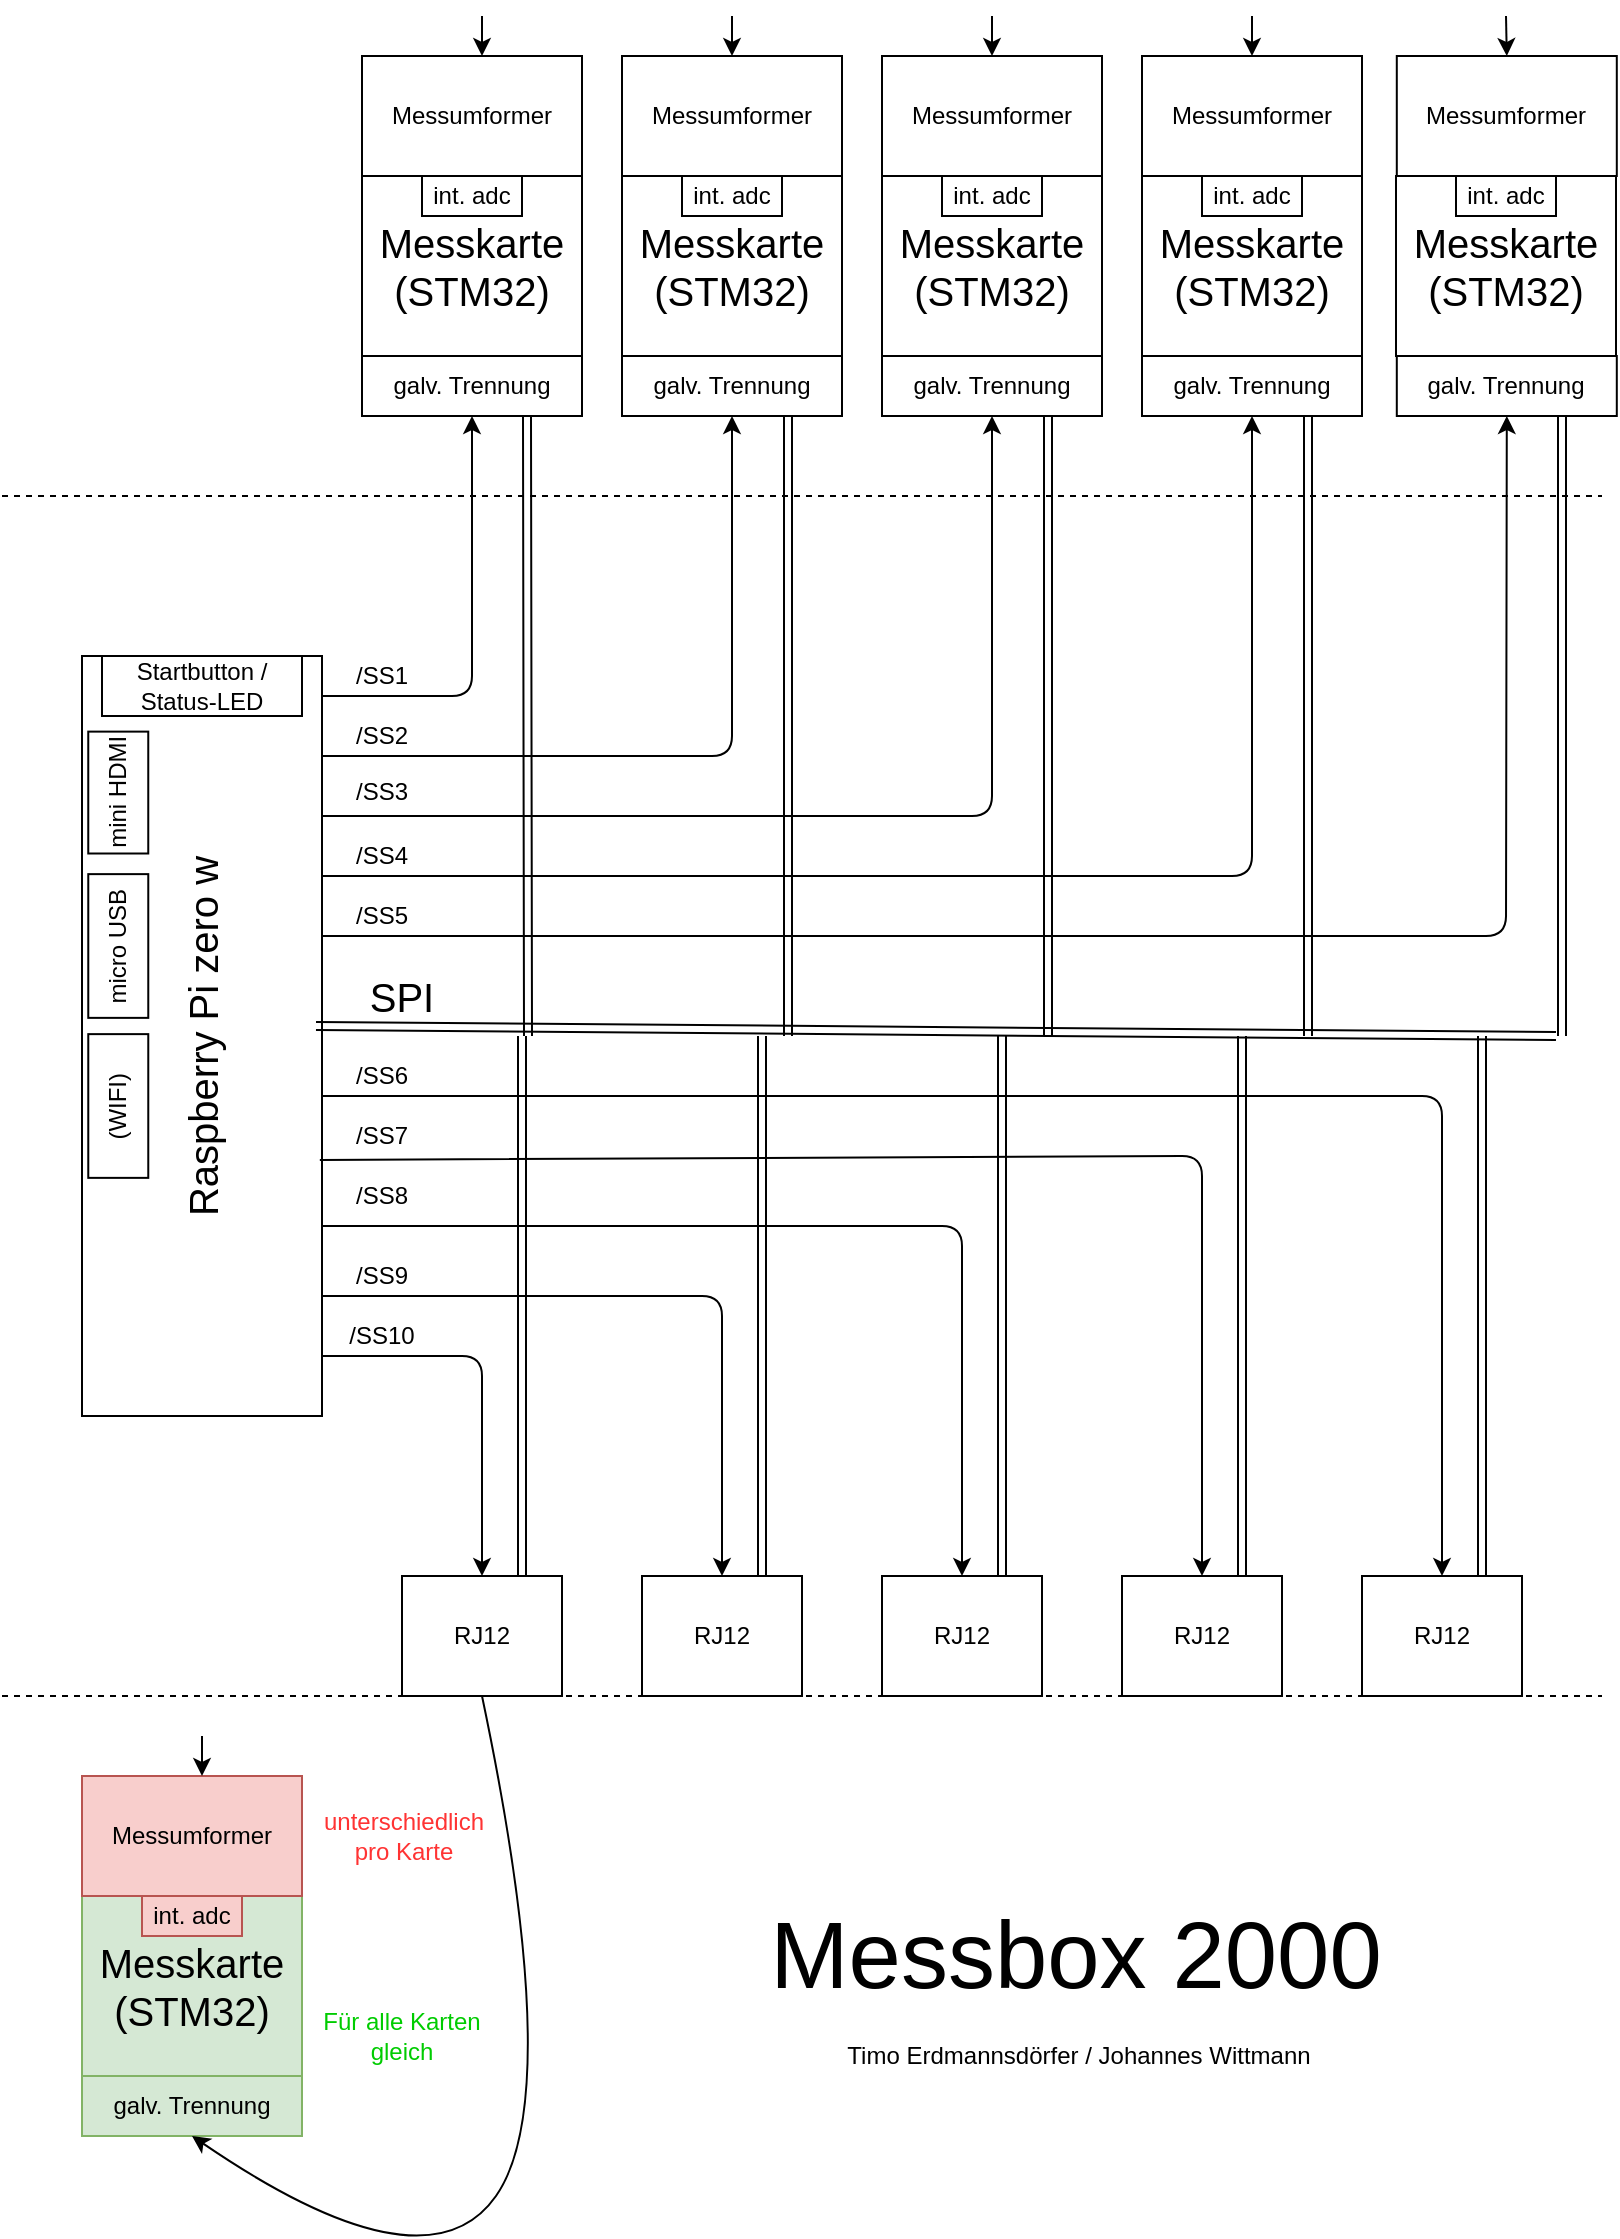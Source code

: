 <mxfile version="12.6.4"><diagram id="prtHgNgQTEPvFCAcTncT" name="Page-1"><mxGraphModel dx="1422" dy="1963" grid="1" gridSize="10" guides="1" tooltips="1" connect="1" arrows="1" fold="1" page="1" pageScale="1" pageWidth="827" pageHeight="1169" math="0" shadow="0"><root><mxCell id="0"/><mxCell id="1" parent="0"/><mxCell id="gG7CMBqufZaWbZi5i9m6-2" value="&lt;font style=&quot;font-size: 20px&quot;&gt;Raspberry Pi zero w&lt;/font&gt;" style="rounded=0;whiteSpace=wrap;html=1;rotation=-90;" parent="1" vertex="1"><mxGeometry x="-72" y="-690" width="380" height="120" as="geometry"/></mxCell><mxCell id="gG7CMBqufZaWbZi5i9m6-3" value="&lt;font style=&quot;font-size: 20px&quot;&gt;Messkarte&lt;br&gt;(STM32)&lt;/font&gt;" style="rounded=0;whiteSpace=wrap;html=1;" parent="1" vertex="1"><mxGeometry x="198" y="-1060" width="110" height="90" as="geometry"/></mxCell><mxCell id="gG7CMBqufZaWbZi5i9m6-21" value="" style="shape=link;html=1;" parent="1" edge="1"><mxGeometry width="50" height="50" relative="1" as="geometry"><mxPoint x="175" y="-635" as="sourcePoint"/><mxPoint x="795" y="-630" as="targetPoint"/></mxGeometry></mxCell><mxCell id="gG7CMBqufZaWbZi5i9m6-24" value="&lt;font style=&quot;font-size: 20px&quot;&gt;Messkarte&lt;br&gt;(STM32)&lt;/font&gt;" style="rounded=0;whiteSpace=wrap;html=1;" parent="1" vertex="1"><mxGeometry x="328" y="-1060" width="110" height="90" as="geometry"/></mxCell><mxCell id="gG7CMBqufZaWbZi5i9m6-25" value="" style="shape=link;html=1;" parent="1" edge="1"><mxGeometry width="50" height="50" relative="1" as="geometry"><mxPoint x="411" y="-630" as="sourcePoint"/><mxPoint x="411" y="-940" as="targetPoint"/></mxGeometry></mxCell><mxCell id="gG7CMBqufZaWbZi5i9m6-26" value="&lt;font style=&quot;font-size: 20px&quot;&gt;Messkarte&lt;br&gt;(STM32)&lt;/font&gt;" style="rounded=0;whiteSpace=wrap;html=1;" parent="1" vertex="1"><mxGeometry x="458" y="-1060" width="110" height="90" as="geometry"/></mxCell><mxCell id="gG7CMBqufZaWbZi5i9m6-27" value="" style="shape=link;html=1;" parent="1" edge="1"><mxGeometry width="50" height="50" relative="1" as="geometry"><mxPoint x="541" y="-630" as="sourcePoint"/><mxPoint x="541" y="-940" as="targetPoint"/></mxGeometry></mxCell><mxCell id="gG7CMBqufZaWbZi5i9m6-28" value="&lt;font style=&quot;font-size: 20px&quot;&gt;Messkarte&lt;br&gt;(STM32)&lt;/font&gt;" style="rounded=0;whiteSpace=wrap;html=1;" parent="1" vertex="1"><mxGeometry x="588" y="-1060" width="110" height="90" as="geometry"/></mxCell><mxCell id="gG7CMBqufZaWbZi5i9m6-29" value="" style="shape=link;html=1;" parent="1" edge="1"><mxGeometry width="50" height="50" relative="1" as="geometry"><mxPoint x="671" y="-630" as="sourcePoint"/><mxPoint x="671" y="-940" as="targetPoint"/></mxGeometry></mxCell><mxCell id="gG7CMBqufZaWbZi5i9m6-30" value="&lt;font style=&quot;font-size: 20px&quot;&gt;Messkarte&lt;br&gt;(STM32)&lt;/font&gt;" style="rounded=0;whiteSpace=wrap;html=1;" parent="1" vertex="1"><mxGeometry x="715" y="-1060" width="110" height="90" as="geometry"/></mxCell><mxCell id="gG7CMBqufZaWbZi5i9m6-31" value="" style="shape=link;html=1;" parent="1" edge="1"><mxGeometry width="50" height="50" relative="1" as="geometry"><mxPoint x="798" y="-630" as="sourcePoint"/><mxPoint x="798" y="-940" as="targetPoint"/></mxGeometry></mxCell><mxCell id="gG7CMBqufZaWbZi5i9m6-34" value="galv. Trennung" style="rounded=0;whiteSpace=wrap;html=1;" parent="1" vertex="1"><mxGeometry x="198" y="-970" width="110" height="30" as="geometry"/></mxCell><mxCell id="gG7CMBqufZaWbZi5i9m6-35" value="galv. Trennung" style="rounded=0;whiteSpace=wrap;html=1;" parent="1" vertex="1"><mxGeometry x="328" y="-970" width="110" height="30" as="geometry"/></mxCell><mxCell id="gG7CMBqufZaWbZi5i9m6-36" value="galv. Trennung" style="rounded=0;whiteSpace=wrap;html=1;" parent="1" vertex="1"><mxGeometry x="458" y="-970" width="110" height="30" as="geometry"/></mxCell><mxCell id="gG7CMBqufZaWbZi5i9m6-37" value="galv. Trennung" style="rounded=0;whiteSpace=wrap;html=1;" parent="1" vertex="1"><mxGeometry x="588" y="-970" width="110" height="30" as="geometry"/></mxCell><mxCell id="gG7CMBqufZaWbZi5i9m6-38" value="galv. Trennung" style="rounded=0;whiteSpace=wrap;html=1;" parent="1" vertex="1"><mxGeometry x="715.4" y="-970" width="110" height="30" as="geometry"/></mxCell><mxCell id="gG7CMBqufZaWbZi5i9m6-39" value="Messumformer" style="rounded=0;whiteSpace=wrap;html=1;" parent="1" vertex="1"><mxGeometry x="198" y="-1120" width="110" height="60" as="geometry"/></mxCell><mxCell id="gG7CMBqufZaWbZi5i9m6-40" value="Messumformer" style="rounded=0;whiteSpace=wrap;html=1;" parent="1" vertex="1"><mxGeometry x="328" y="-1120" width="110" height="60" as="geometry"/></mxCell><mxCell id="gG7CMBqufZaWbZi5i9m6-41" value="Messumformer" style="rounded=0;whiteSpace=wrap;html=1;" parent="1" vertex="1"><mxGeometry x="458" y="-1120" width="110" height="60" as="geometry"/></mxCell><mxCell id="gG7CMBqufZaWbZi5i9m6-42" value="Messumformer" style="rounded=0;whiteSpace=wrap;html=1;" parent="1" vertex="1"><mxGeometry x="715.4" y="-1120" width="110" height="60" as="geometry"/></mxCell><mxCell id="gG7CMBqufZaWbZi5i9m6-43" value="Messumformer" style="rounded=0;whiteSpace=wrap;html=1;" parent="1" vertex="1"><mxGeometry x="588" y="-1120" width="110" height="60" as="geometry"/></mxCell><mxCell id="gG7CMBqufZaWbZi5i9m6-44" value="int. adc" style="rounded=0;whiteSpace=wrap;html=1;" parent="1" vertex="1"><mxGeometry x="488" y="-1060" width="50" height="20" as="geometry"/></mxCell><mxCell id="gG7CMBqufZaWbZi5i9m6-45" value="int. adc" style="rounded=0;whiteSpace=wrap;html=1;" parent="1" vertex="1"><mxGeometry x="358" y="-1060" width="50" height="20" as="geometry"/></mxCell><mxCell id="gG7CMBqufZaWbZi5i9m6-46" value="int. adc" style="rounded=0;whiteSpace=wrap;html=1;" parent="1" vertex="1"><mxGeometry x="228" y="-1060" width="50" height="20" as="geometry"/></mxCell><mxCell id="gG7CMBqufZaWbZi5i9m6-47" value="int. adc" style="rounded=0;whiteSpace=wrap;html=1;" parent="1" vertex="1"><mxGeometry x="618" y="-1060" width="50" height="20" as="geometry"/></mxCell><mxCell id="gG7CMBqufZaWbZi5i9m6-48" value="int. adc" style="rounded=0;whiteSpace=wrap;html=1;" parent="1" vertex="1"><mxGeometry x="745" y="-1060" width="50" height="20" as="geometry"/></mxCell><mxCell id="gG7CMBqufZaWbZi5i9m6-52" value="" style="endArrow=classic;html=1;entryX=0.5;entryY=1;entryDx=0;entryDy=0;" parent="1" target="gG7CMBqufZaWbZi5i9m6-34" edge="1"><mxGeometry width="50" height="50" relative="1" as="geometry"><mxPoint x="178" y="-800" as="sourcePoint"/><mxPoint x="228" y="-850" as="targetPoint"/><Array as="points"><mxPoint x="253" y="-800"/></Array></mxGeometry></mxCell><mxCell id="gG7CMBqufZaWbZi5i9m6-53" value="" style="endArrow=classic;html=1;entryX=0.5;entryY=1;entryDx=0;entryDy=0;" parent="1" target="gG7CMBqufZaWbZi5i9m6-35" edge="1"><mxGeometry width="50" height="50" relative="1" as="geometry"><mxPoint x="178" y="-770" as="sourcePoint"/><mxPoint x="228" y="-820" as="targetPoint"/><Array as="points"><mxPoint x="383" y="-770"/></Array></mxGeometry></mxCell><mxCell id="gG7CMBqufZaWbZi5i9m6-54" value="" style="endArrow=classic;html=1;entryX=0.5;entryY=1;entryDx=0;entryDy=0;" parent="1" target="gG7CMBqufZaWbZi5i9m6-36" edge="1"><mxGeometry width="50" height="50" relative="1" as="geometry"><mxPoint x="178" y="-740" as="sourcePoint"/><mxPoint x="228" y="-790" as="targetPoint"/><Array as="points"><mxPoint x="513" y="-740"/></Array></mxGeometry></mxCell><mxCell id="gG7CMBqufZaWbZi5i9m6-55" value="" style="endArrow=classic;html=1;entryX=0.5;entryY=1;entryDx=0;entryDy=0;" parent="1" target="gG7CMBqufZaWbZi5i9m6-37" edge="1"><mxGeometry width="50" height="50" relative="1" as="geometry"><mxPoint x="178" y="-710" as="sourcePoint"/><mxPoint x="228" y="-760" as="targetPoint"/><Array as="points"><mxPoint x="643" y="-710"/></Array></mxGeometry></mxCell><mxCell id="gG7CMBqufZaWbZi5i9m6-56" value="" style="endArrow=classic;html=1;entryX=0.5;entryY=1;entryDx=0;entryDy=0;" parent="1" target="gG7CMBqufZaWbZi5i9m6-38" edge="1"><mxGeometry width="50" height="50" relative="1" as="geometry"><mxPoint x="178" y="-680" as="sourcePoint"/><mxPoint x="228" y="-730" as="targetPoint"/><Array as="points"><mxPoint x="770" y="-680"/></Array></mxGeometry></mxCell><mxCell id="gG7CMBqufZaWbZi5i9m6-57" value="" style="endArrow=none;dashed=1;html=1;" parent="1" edge="1"><mxGeometry width="50" height="50" relative="1" as="geometry"><mxPoint x="18" y="-900" as="sourcePoint"/><mxPoint x="818" y="-900" as="targetPoint"/></mxGeometry></mxCell><mxCell id="gG7CMBqufZaWbZi5i9m6-58" value="" style="endArrow=none;dashed=1;html=1;" parent="1" edge="1"><mxGeometry width="50" height="50" relative="1" as="geometry"><mxPoint x="18" y="-300" as="sourcePoint"/><mxPoint x="818" y="-300" as="targetPoint"/></mxGeometry></mxCell><mxCell id="gG7CMBqufZaWbZi5i9m6-59" value="RJ12" style="rounded=0;whiteSpace=wrap;html=1;" parent="1" vertex="1"><mxGeometry x="218" y="-360" width="80" height="60" as="geometry"/></mxCell><mxCell id="gG7CMBqufZaWbZi5i9m6-60" value="RJ12" style="rounded=0;whiteSpace=wrap;html=1;" parent="1" vertex="1"><mxGeometry x="338" y="-360" width="80" height="60" as="geometry"/></mxCell><mxCell id="gG7CMBqufZaWbZi5i9m6-61" value="RJ12" style="rounded=0;whiteSpace=wrap;html=1;" parent="1" vertex="1"><mxGeometry x="458" y="-360" width="80" height="60" as="geometry"/></mxCell><mxCell id="gG7CMBqufZaWbZi5i9m6-62" value="RJ12" style="rounded=0;whiteSpace=wrap;html=1;" parent="1" vertex="1"><mxGeometry x="578" y="-360" width="80" height="60" as="geometry"/></mxCell><mxCell id="gG7CMBqufZaWbZi5i9m6-63" value="RJ12" style="rounded=0;whiteSpace=wrap;html=1;" parent="1" vertex="1"><mxGeometry x="698" y="-360" width="80" height="60" as="geometry"/></mxCell><mxCell id="gG7CMBqufZaWbZi5i9m6-65" value="&lt;font style=&quot;font-size: 20px&quot;&gt;SPI&lt;/font&gt;" style="text;html=1;strokeColor=none;fillColor=none;align=center;verticalAlign=middle;whiteSpace=wrap;rounded=0;" parent="1" vertex="1"><mxGeometry x="198" y="-660" width="40" height="20" as="geometry"/></mxCell><mxCell id="gG7CMBqufZaWbZi5i9m6-66" value="" style="shape=link;html=1;entryX=0.75;entryY=1;entryDx=0;entryDy=0;" parent="1" target="gG7CMBqufZaWbZi5i9m6-34" edge="1"><mxGeometry width="50" height="50" relative="1" as="geometry"><mxPoint x="281" y="-630" as="sourcePoint"/><mxPoint x="318" y="-680" as="targetPoint"/></mxGeometry></mxCell><mxCell id="gG7CMBqufZaWbZi5i9m6-67" value="" style="endArrow=classic;html=1;entryX=0.5;entryY=0;entryDx=0;entryDy=0;" parent="1" target="gG7CMBqufZaWbZi5i9m6-63" edge="1"><mxGeometry width="50" height="50" relative="1" as="geometry"><mxPoint x="178" y="-600" as="sourcePoint"/><mxPoint x="228" y="-650" as="targetPoint"/><Array as="points"><mxPoint x="738" y="-600"/></Array></mxGeometry></mxCell><mxCell id="gG7CMBqufZaWbZi5i9m6-68" value="" style="endArrow=classic;html=1;entryX=0.5;entryY=0;entryDx=0;entryDy=0;exitX=0.337;exitY=0.991;exitDx=0;exitDy=0;exitPerimeter=0;" parent="1" source="gG7CMBqufZaWbZi5i9m6-2" target="gG7CMBqufZaWbZi5i9m6-62" edge="1"><mxGeometry width="50" height="50" relative="1" as="geometry"><mxPoint x="178" y="-560" as="sourcePoint"/><mxPoint x="228" y="-610" as="targetPoint"/><Array as="points"><mxPoint x="618" y="-570"/></Array></mxGeometry></mxCell><mxCell id="gG7CMBqufZaWbZi5i9m6-69" value="" style="endArrow=classic;html=1;entryX=0.5;entryY=0;entryDx=0;entryDy=0;exitX=0.25;exitY=1;exitDx=0;exitDy=0;" parent="1" source="gG7CMBqufZaWbZi5i9m6-2" target="gG7CMBqufZaWbZi5i9m6-61" edge="1"><mxGeometry width="50" height="50" relative="1" as="geometry"><mxPoint x="178" y="-540" as="sourcePoint"/><mxPoint x="228" y="-590" as="targetPoint"/><Array as="points"><mxPoint x="498" y="-535"/></Array></mxGeometry></mxCell><mxCell id="gG7CMBqufZaWbZi5i9m6-70" value="" style="endArrow=classic;html=1;entryX=0.5;entryY=0;entryDx=0;entryDy=0;" parent="1" target="gG7CMBqufZaWbZi5i9m6-60" edge="1"><mxGeometry width="50" height="50" relative="1" as="geometry"><mxPoint x="178" y="-500" as="sourcePoint"/><mxPoint x="228" y="-550" as="targetPoint"/><Array as="points"><mxPoint x="378" y="-500"/></Array></mxGeometry></mxCell><mxCell id="gG7CMBqufZaWbZi5i9m6-71" value="" style="endArrow=classic;html=1;entryX=0.5;entryY=0;entryDx=0;entryDy=0;" parent="1" target="gG7CMBqufZaWbZi5i9m6-59" edge="1"><mxGeometry width="50" height="50" relative="1" as="geometry"><mxPoint x="178" y="-470" as="sourcePoint"/><mxPoint x="228" y="-520" as="targetPoint"/><Array as="points"><mxPoint x="258" y="-470"/></Array></mxGeometry></mxCell><mxCell id="gG7CMBqufZaWbZi5i9m6-72" value="" style="shape=link;html=1;entryX=0.75;entryY=0;entryDx=0;entryDy=0;" parent="1" target="gG7CMBqufZaWbZi5i9m6-59" edge="1"><mxGeometry width="50" height="50" relative="1" as="geometry"><mxPoint x="278" y="-630" as="sourcePoint"/><mxPoint x="328" y="-680" as="targetPoint"/></mxGeometry></mxCell><mxCell id="gG7CMBqufZaWbZi5i9m6-73" value="" style="shape=link;html=1;" parent="1" edge="1"><mxGeometry width="50" height="50" relative="1" as="geometry"><mxPoint x="398" y="-360" as="sourcePoint"/><mxPoint x="398" y="-630" as="targetPoint"/></mxGeometry></mxCell><mxCell id="gG7CMBqufZaWbZi5i9m6-74" value="" style="shape=link;html=1;" parent="1" edge="1"><mxGeometry width="50" height="50" relative="1" as="geometry"><mxPoint x="518" y="-360" as="sourcePoint"/><mxPoint x="518" y="-630" as="targetPoint"/></mxGeometry></mxCell><mxCell id="gG7CMBqufZaWbZi5i9m6-75" value="" style="shape=link;html=1;" parent="1" edge="1"><mxGeometry width="50" height="50" relative="1" as="geometry"><mxPoint x="638" y="-360" as="sourcePoint"/><mxPoint x="638" y="-630" as="targetPoint"/></mxGeometry></mxCell><mxCell id="gG7CMBqufZaWbZi5i9m6-76" value="" style="shape=link;html=1;" parent="1" edge="1"><mxGeometry width="50" height="50" relative="1" as="geometry"><mxPoint x="758" y="-360" as="sourcePoint"/><mxPoint x="758" y="-630" as="targetPoint"/></mxGeometry></mxCell><mxCell id="gG7CMBqufZaWbZi5i9m6-77" value="mini HDMI" style="rounded=0;whiteSpace=wrap;html=1;rotation=-90;" parent="1" vertex="1"><mxGeometry x="45.66" y="-766.72" width="60.94" height="30" as="geometry"/></mxCell><mxCell id="gG7CMBqufZaWbZi5i9m6-78" value="micro USB" style="rounded=0;whiteSpace=wrap;html=1;rotation=-90;" parent="1" vertex="1"><mxGeometry x="40.2" y="-690" width="71.87" height="30" as="geometry"/></mxCell><mxCell id="gG7CMBqufZaWbZi5i9m6-81" value="(WIFI)" style="rounded=0;whiteSpace=wrap;html=1;rotation=-90;" parent="1" vertex="1"><mxGeometry x="40.2" y="-610" width="71.87" height="30" as="geometry"/></mxCell><mxCell id="gG7CMBqufZaWbZi5i9m6-83" value="/SS1" style="text;html=1;strokeColor=none;fillColor=none;align=center;verticalAlign=middle;whiteSpace=wrap;rounded=0;" parent="1" vertex="1"><mxGeometry x="188" y="-820" width="40" height="20" as="geometry"/></mxCell><mxCell id="gG7CMBqufZaWbZi5i9m6-84" value="/SS2" style="text;html=1;strokeColor=none;fillColor=none;align=center;verticalAlign=middle;whiteSpace=wrap;rounded=0;" parent="1" vertex="1"><mxGeometry x="188" y="-790" width="40" height="20" as="geometry"/></mxCell><mxCell id="gG7CMBqufZaWbZi5i9m6-85" value="/SS3" style="text;html=1;strokeColor=none;fillColor=none;align=center;verticalAlign=middle;whiteSpace=wrap;rounded=0;" parent="1" vertex="1"><mxGeometry x="188" y="-761.72" width="40" height="20" as="geometry"/></mxCell><mxCell id="gG7CMBqufZaWbZi5i9m6-87" value="/SS4" style="text;html=1;strokeColor=none;fillColor=none;align=center;verticalAlign=middle;whiteSpace=wrap;rounded=0;" parent="1" vertex="1"><mxGeometry x="188" y="-730" width="40" height="20" as="geometry"/></mxCell><mxCell id="gG7CMBqufZaWbZi5i9m6-88" value="/SS5" style="text;html=1;strokeColor=none;fillColor=none;align=center;verticalAlign=middle;whiteSpace=wrap;rounded=0;" parent="1" vertex="1"><mxGeometry x="188" y="-700" width="40" height="20" as="geometry"/></mxCell><mxCell id="gG7CMBqufZaWbZi5i9m6-89" value="/SS6" style="text;html=1;strokeColor=none;fillColor=none;align=center;verticalAlign=middle;whiteSpace=wrap;rounded=0;" parent="1" vertex="1"><mxGeometry x="188" y="-620" width="40" height="20" as="geometry"/></mxCell><mxCell id="gG7CMBqufZaWbZi5i9m6-90" value="/SS7" style="text;html=1;strokeColor=none;fillColor=none;align=center;verticalAlign=middle;whiteSpace=wrap;rounded=0;" parent="1" vertex="1"><mxGeometry x="188" y="-590" width="40" height="20" as="geometry"/></mxCell><mxCell id="gG7CMBqufZaWbZi5i9m6-91" value="/SS8" style="text;html=1;strokeColor=none;fillColor=none;align=center;verticalAlign=middle;whiteSpace=wrap;rounded=0;" parent="1" vertex="1"><mxGeometry x="188" y="-560" width="40" height="20" as="geometry"/></mxCell><mxCell id="gG7CMBqufZaWbZi5i9m6-92" value="/SS9" style="text;html=1;strokeColor=none;fillColor=none;align=center;verticalAlign=middle;whiteSpace=wrap;rounded=0;" parent="1" vertex="1"><mxGeometry x="188" y="-520" width="40" height="20" as="geometry"/></mxCell><mxCell id="gG7CMBqufZaWbZi5i9m6-93" value="/SS10" style="text;html=1;strokeColor=none;fillColor=none;align=center;verticalAlign=middle;whiteSpace=wrap;rounded=0;" parent="1" vertex="1"><mxGeometry x="188" y="-490" width="40" height="20" as="geometry"/></mxCell><mxCell id="gG7CMBqufZaWbZi5i9m6-95" value="Startbutton / Status-LED" style="rounded=0;whiteSpace=wrap;html=1;" parent="1" vertex="1"><mxGeometry x="68" y="-820" width="100" height="30" as="geometry"/></mxCell><mxCell id="gG7CMBqufZaWbZi5i9m6-97" value="" style="endArrow=classic;html=1;" parent="1" edge="1"><mxGeometry width="50" height="50" relative="1" as="geometry"><mxPoint x="258" y="-1140" as="sourcePoint"/><mxPoint x="258" y="-1120" as="targetPoint"/></mxGeometry></mxCell><mxCell id="gG7CMBqufZaWbZi5i9m6-99" value="" style="endArrow=classic;html=1;entryX=0.5;entryY=0;entryDx=0;entryDy=0;" parent="1" target="gG7CMBqufZaWbZi5i9m6-40" edge="1"><mxGeometry width="50" height="50" relative="1" as="geometry"><mxPoint x="383" y="-1140" as="sourcePoint"/><mxPoint x="388" y="-1220" as="targetPoint"/></mxGeometry></mxCell><mxCell id="gG7CMBqufZaWbZi5i9m6-100" value="" style="endArrow=classic;html=1;entryX=0.5;entryY=0;entryDx=0;entryDy=0;" parent="1" target="gG7CMBqufZaWbZi5i9m6-41" edge="1"><mxGeometry width="50" height="50" relative="1" as="geometry"><mxPoint x="513" y="-1140" as="sourcePoint"/><mxPoint x="448" y="-1190" as="targetPoint"/></mxGeometry></mxCell><mxCell id="gG7CMBqufZaWbZi5i9m6-101" value="" style="endArrow=classic;html=1;entryX=0.5;entryY=0;entryDx=0;entryDy=0;" parent="1" target="gG7CMBqufZaWbZi5i9m6-43" edge="1"><mxGeometry width="50" height="50" relative="1" as="geometry"><mxPoint x="643" y="-1140" as="sourcePoint"/><mxPoint x="618" y="-1190" as="targetPoint"/></mxGeometry></mxCell><mxCell id="gG7CMBqufZaWbZi5i9m6-102" value="" style="endArrow=classic;html=1;entryX=0.5;entryY=0;entryDx=0;entryDy=0;" parent="1" target="gG7CMBqufZaWbZi5i9m6-42" edge="1"><mxGeometry width="50" height="50" relative="1" as="geometry"><mxPoint x="770" y="-1140" as="sourcePoint"/><mxPoint x="738" y="-1200" as="targetPoint"/></mxGeometry></mxCell><mxCell id="gG7CMBqufZaWbZi5i9m6-103" value="&lt;font style=&quot;font-size: 20px&quot;&gt;Messkarte&lt;br&gt;(STM32)&lt;/font&gt;" style="rounded=0;whiteSpace=wrap;html=1;fillColor=#d5e8d4;strokeColor=#82b366;" parent="1" vertex="1"><mxGeometry x="58" y="-200" width="110" height="90" as="geometry"/></mxCell><mxCell id="gG7CMBqufZaWbZi5i9m6-104" value="galv. Trennung" style="rounded=0;whiteSpace=wrap;html=1;fillColor=#d5e8d4;strokeColor=#82b366;" parent="1" vertex="1"><mxGeometry x="58" y="-110" width="110" height="30" as="geometry"/></mxCell><mxCell id="gG7CMBqufZaWbZi5i9m6-105" value="Messumformer" style="rounded=0;whiteSpace=wrap;html=1;fillColor=#f8cecc;strokeColor=#b85450;" parent="1" vertex="1"><mxGeometry x="58" y="-260" width="110" height="60" as="geometry"/></mxCell><mxCell id="gG7CMBqufZaWbZi5i9m6-106" value="int. adc" style="rounded=0;whiteSpace=wrap;html=1;fillColor=#f8cecc;strokeColor=#b85450;" parent="1" vertex="1"><mxGeometry x="88" y="-200" width="50" height="20" as="geometry"/></mxCell><mxCell id="gG7CMBqufZaWbZi5i9m6-107" value="" style="endArrow=classic;html=1;" parent="1" edge="1"><mxGeometry width="50" height="50" relative="1" as="geometry"><mxPoint x="118" y="-280" as="sourcePoint"/><mxPoint x="118" y="-260" as="targetPoint"/></mxGeometry></mxCell><mxCell id="gG7CMBqufZaWbZi5i9m6-108" value="" style="curved=1;endArrow=classic;html=1;exitX=0.5;exitY=1;exitDx=0;exitDy=0;entryX=0.5;entryY=1;entryDx=0;entryDy=0;" parent="1" source="gG7CMBqufZaWbZi5i9m6-59" target="gG7CMBqufZaWbZi5i9m6-104" edge="1"><mxGeometry width="50" height="50" relative="1" as="geometry"><mxPoint x="318" y="-160" as="sourcePoint"/><mxPoint x="368" y="-210" as="targetPoint"/><Array as="points"><mxPoint x="300" y="-100"/><mxPoint x="230"/></Array></mxGeometry></mxCell><mxCell id="gG7CMBqufZaWbZi5i9m6-110" value="&lt;font style=&quot;font-size: 47px&quot;&gt;Messbox 2000&lt;/font&gt;" style="text;html=1;strokeColor=none;fillColor=none;align=center;verticalAlign=middle;whiteSpace=wrap;rounded=0;" parent="1" vertex="1"><mxGeometry x="365" y="-250" width="380" height="160" as="geometry"/></mxCell><mxCell id="gG7CMBqufZaWbZi5i9m6-111" value="Timo Erdmannsdörfer / Johannes Wittmann" style="text;html=1;strokeColor=none;fillColor=none;align=center;verticalAlign=middle;whiteSpace=wrap;rounded=0;" parent="1" vertex="1"><mxGeometry x="363" y="-130" width="387" height="20" as="geometry"/></mxCell><mxCell id="QU5w9Xp7_aFruC9jSAIM-1" value="Für alle Karten gleich" style="text;html=1;align=center;verticalAlign=middle;whiteSpace=wrap;rounded=0;fontColor=#00CC00;" vertex="1" parent="1"><mxGeometry x="177" y="-160" width="82" height="60" as="geometry"/></mxCell><mxCell id="QU5w9Xp7_aFruC9jSAIM-2" value="unterschiedlich pro Karte" style="text;html=1;strokeColor=none;fillColor=none;align=center;verticalAlign=middle;whiteSpace=wrap;rounded=0;fontColor=#FF3333;" vertex="1" parent="1"><mxGeometry x="168" y="-260" width="102" height="60" as="geometry"/></mxCell></root></mxGraphModel></diagram></mxfile>